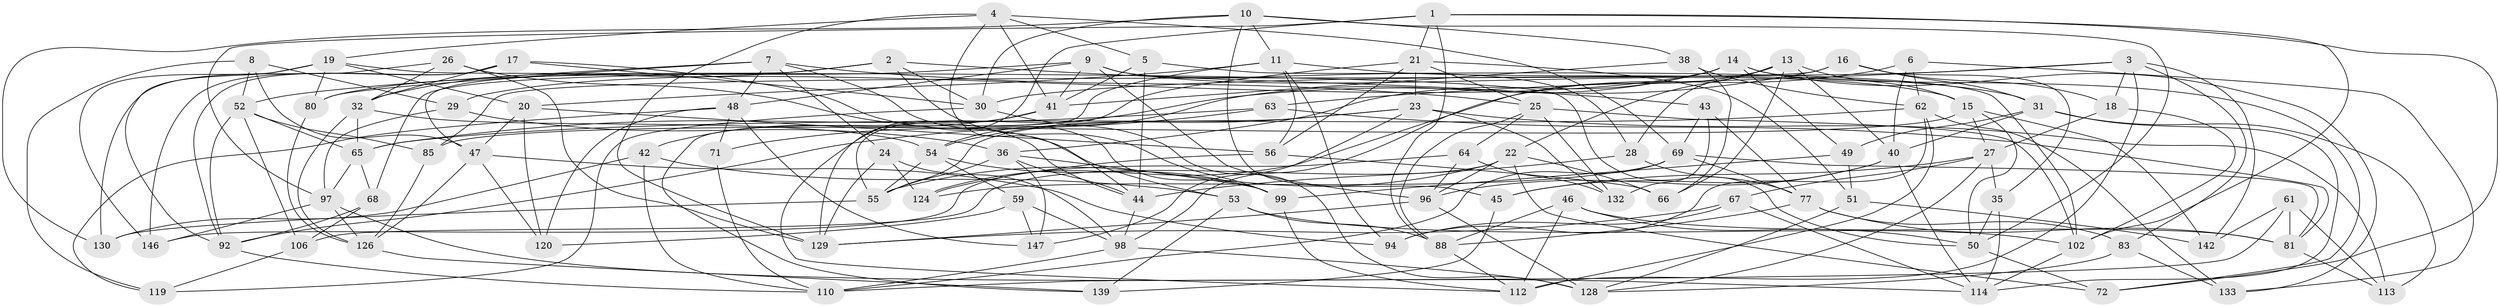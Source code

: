// Generated by graph-tools (version 1.1) at 2025/24/03/03/25 07:24:25]
// undirected, 94 vertices, 238 edges
graph export_dot {
graph [start="1"]
  node [color=gray90,style=filled];
  1 [super="+57"];
  2 [super="+12"];
  3 [super="+39"];
  4 [super="+60"];
  5;
  6;
  7 [super="+82"];
  8;
  9 [super="+95"];
  10 [super="+33"];
  11 [super="+125"];
  13 [super="+70"];
  14 [super="+135"];
  15 [super="+101"];
  16 [super="+100"];
  17 [super="+104"];
  18;
  19 [super="+86"];
  20 [super="+123"];
  21 [super="+34"];
  22 [super="+91"];
  23 [super="+73"];
  24;
  25 [super="+78"];
  26;
  27 [super="+79"];
  28;
  29;
  30 [super="+76"];
  31 [super="+58"];
  32 [super="+37"];
  35;
  36 [super="+90"];
  38;
  40 [super="+140"];
  41 [super="+107"];
  42;
  43;
  44 [super="+141"];
  45;
  46;
  47 [super="+117"];
  48 [super="+115"];
  49;
  50 [super="+105"];
  51;
  52 [super="+75"];
  53 [super="+134"];
  54 [super="+74"];
  55 [super="+87"];
  56 [super="+118"];
  59;
  61;
  62 [super="+121"];
  63;
  64;
  65 [super="+145"];
  66;
  67;
  68;
  69 [super="+89"];
  71;
  72;
  77 [super="+93"];
  80;
  81 [super="+84"];
  83;
  85;
  88 [super="+103"];
  92 [super="+111"];
  94;
  96 [super="+108"];
  97 [super="+109"];
  98 [super="+122"];
  99 [super="+144"];
  102 [super="+116"];
  106;
  110 [super="+127"];
  112 [super="+138"];
  113;
  114 [super="+131"];
  119;
  120;
  124;
  126 [super="+136"];
  128 [super="+137"];
  129 [super="+143"];
  130;
  132;
  133;
  139;
  142;
  146;
  147;
  1 -- 72;
  1 -- 129;
  1 -- 88;
  1 -- 102;
  1 -- 97;
  1 -- 21;
  2 -- 47;
  2 -- 68;
  2 -- 43;
  2 -- 30;
  2 -- 32;
  2 -- 99;
  3 -- 18;
  3 -- 63;
  3 -- 142;
  3 -- 112;
  3 -- 83;
  3 -- 30;
  4 -- 44;
  4 -- 19;
  4 -- 129;
  4 -- 41;
  4 -- 69;
  4 -- 5;
  5 -- 102;
  5 -- 41;
  5 -- 44;
  6 -- 124;
  6 -- 40;
  6 -- 133;
  6 -- 62;
  7 -- 24;
  7 -- 80;
  7 -- 52;
  7 -- 99;
  7 -- 25;
  7 -- 48;
  8 -- 119;
  8 -- 29;
  8 -- 52;
  8 -- 47;
  9 -- 28;
  9 -- 15;
  9 -- 80;
  9 -- 96;
  9 -- 41;
  9 -- 48;
  10 -- 130;
  10 -- 30;
  10 -- 50;
  10 -- 11;
  10 -- 45;
  10 -- 38;
  11 -- 56;
  11 -- 20;
  11 -- 139;
  11 -- 94;
  11 -- 31;
  13 -- 28;
  13 -- 98;
  13 -- 15;
  13 -- 40;
  13 -- 66;
  13 -- 22;
  14 -- 29;
  14 -- 54;
  14 -- 36;
  14 -- 72;
  14 -- 49;
  14 -- 133;
  15 -- 50;
  15 -- 142;
  15 -- 85;
  15 -- 27;
  16 -- 18;
  16 -- 85;
  16 -- 71 [weight=2];
  16 -- 35;
  16 -- 31;
  17 -- 146;
  17 -- 53 [weight=2];
  17 -- 30;
  17 -- 32;
  17 -- 92;
  18 -- 27;
  18 -- 102;
  19 -- 80;
  19 -- 146;
  19 -- 92;
  19 -- 20;
  19 -- 50;
  20 -- 56 [weight=2];
  20 -- 120;
  20 -- 47;
  21 -- 56;
  21 -- 25;
  21 -- 23;
  21 -- 51;
  21 -- 55;
  22 -- 96;
  22 -- 72;
  22 -- 66;
  22 -- 106;
  22 -- 55;
  23 -- 132;
  23 -- 55;
  23 -- 54;
  23 -- 113;
  23 -- 147;
  24 -- 124;
  24 -- 98;
  24 -- 129;
  25 -- 132;
  25 -- 64;
  25 -- 88;
  25 -- 102;
  26 -- 130;
  26 -- 129;
  26 -- 32;
  26 -- 44;
  27 -- 35;
  27 -- 67;
  27 -- 45;
  27 -- 128;
  28 -- 77;
  28 -- 44;
  29 -- 97;
  29 -- 36;
  30 -- 119;
  30 -- 128;
  31 -- 49;
  31 -- 40;
  31 -- 113;
  31 -- 114;
  32 -- 54;
  32 -- 126;
  32 -- 65;
  35 -- 50;
  35 -- 114;
  36 -- 44;
  36 -- 147;
  36 -- 99;
  36 -- 55;
  38 -- 62;
  38 -- 41;
  38 -- 66;
  40 -- 114;
  40 -- 45;
  40 -- 96;
  41 -- 42;
  41 -- 112;
  42 -- 130;
  42 -- 110;
  42 -- 53;
  43 -- 77;
  43 -- 132;
  43 -- 69;
  44 -- 98;
  45 -- 139;
  46 -- 81;
  46 -- 112;
  46 -- 88;
  46 -- 50;
  47 -- 94;
  47 -- 120;
  47 -- 126;
  48 -- 119;
  48 -- 147;
  48 -- 120;
  48 -- 71;
  49 -- 99;
  49 -- 51;
  50 -- 72;
  51 -- 128;
  51 -- 142;
  52 -- 85;
  52 -- 65;
  52 -- 106;
  52 -- 92;
  53 -- 88;
  53 -- 102;
  53 -- 139;
  54 -- 55;
  54 -- 59;
  54 -- 99;
  55 -- 130;
  56 -- 66;
  56 -- 124;
  59 -- 147;
  59 -- 120;
  59 -- 98;
  61 -- 113;
  61 -- 142;
  61 -- 110;
  61 -- 81;
  62 -- 133;
  62 -- 94;
  62 -- 112;
  62 -- 65;
  63 -- 81;
  63 -- 92;
  63 -- 65;
  64 -- 132;
  64 -- 146;
  64 -- 96;
  65 -- 68;
  65 -- 97;
  67 -- 94;
  67 -- 114;
  67 -- 129;
  68 -- 106;
  68 -- 92;
  69 -- 77;
  69 -- 124;
  69 -- 110;
  69 -- 81;
  71 -- 110;
  77 -- 88;
  77 -- 83;
  77 -- 81;
  80 -- 126;
  81 -- 113;
  83 -- 133;
  83 -- 128;
  85 -- 126;
  88 -- 112;
  92 -- 110;
  96 -- 128;
  96 -- 129;
  97 -- 146;
  97 -- 126;
  97 -- 114;
  98 -- 110;
  98 -- 128;
  99 -- 112;
  102 -- 114;
  106 -- 119;
  126 -- 139;
}
